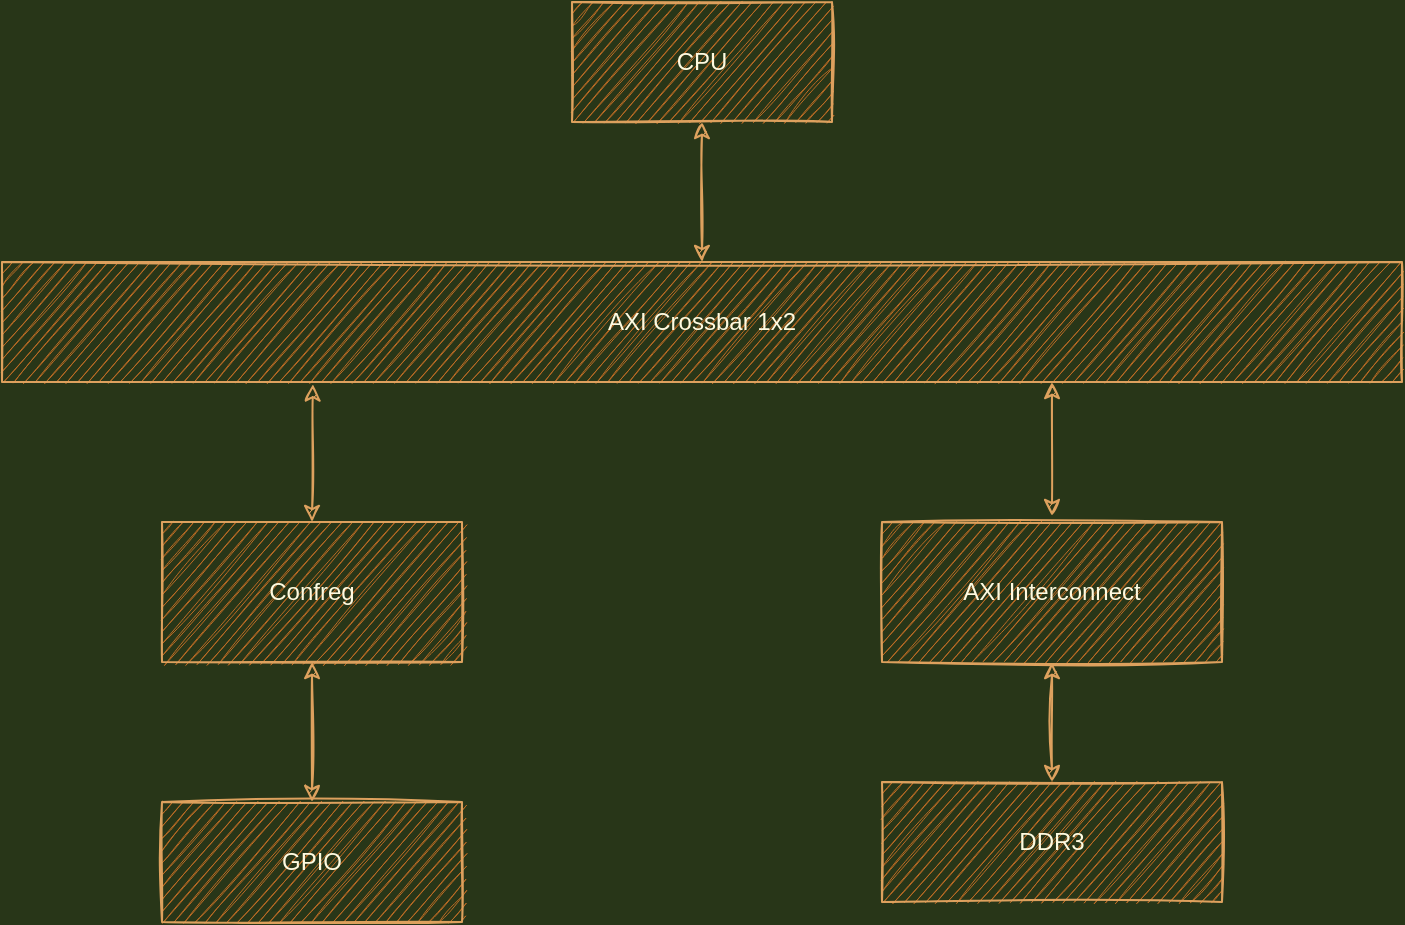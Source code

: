 <mxfile version="14.6.13" type="device"><diagram id="HDPwXgsdb4QMsT3yYTvb" name="第 1 页"><mxGraphModel dx="1038" dy="607" grid="1" gridSize="10" guides="1" tooltips="1" connect="1" arrows="1" fold="1" page="1" pageScale="1" pageWidth="2339" pageHeight="3300" background="#283618" math="0" shadow="0"><root><mxCell id="0"/><mxCell id="1" parent="0"/><mxCell id="4LJPcDUIUvvwjppvQnP6-1" value="CPU" style="rounded=0;whiteSpace=wrap;html=1;fillColor=#BC6C25;strokeColor=#DDA15E;fontColor=#FEFAE0;sketch=1;" vertex="1" parent="1"><mxGeometry x="415" y="70" width="130" height="60" as="geometry"/></mxCell><mxCell id="4LJPcDUIUvvwjppvQnP6-2" value="AXI Crossbar 1x2" style="rounded=0;whiteSpace=wrap;html=1;fillColor=#BC6C25;strokeColor=#DDA15E;fontColor=#FEFAE0;sketch=1;" vertex="1" parent="1"><mxGeometry x="130" y="200" width="700" height="60" as="geometry"/></mxCell><mxCell id="4LJPcDUIUvvwjppvQnP6-3" value="" style="endArrow=classic;startArrow=classic;html=1;exitX=0.5;exitY=0;exitDx=0;exitDy=0;entryX=0.5;entryY=1;entryDx=0;entryDy=0;strokeColor=#DDA15E;fontColor=#FEFAE0;sketch=1;labelBackgroundColor=#283618;" edge="1" parent="1" source="4LJPcDUIUvvwjppvQnP6-2" target="4LJPcDUIUvvwjppvQnP6-1"><mxGeometry width="50" height="50" relative="1" as="geometry"><mxPoint x="460" y="210" as="sourcePoint"/><mxPoint x="490" y="160" as="targetPoint"/></mxGeometry></mxCell><mxCell id="4LJPcDUIUvvwjppvQnP6-5" value="Confreg" style="rounded=0;whiteSpace=wrap;html=1;fillColor=#BC6C25;strokeColor=#DDA15E;fontColor=#FEFAE0;sketch=1;" vertex="1" parent="1"><mxGeometry x="210" y="330" width="150" height="70" as="geometry"/></mxCell><mxCell id="4LJPcDUIUvvwjppvQnP6-6" value="" style="endArrow=classic;startArrow=classic;html=1;exitX=0.5;exitY=0;exitDx=0;exitDy=0;entryX=0.222;entryY=1.02;entryDx=0;entryDy=0;entryPerimeter=0;strokeColor=#DDA15E;fontColor=#FEFAE0;sketch=1;labelBackgroundColor=#283618;" edge="1" parent="1" source="4LJPcDUIUvvwjppvQnP6-5" target="4LJPcDUIUvvwjppvQnP6-2"><mxGeometry width="50" height="50" relative="1" as="geometry"><mxPoint x="230" y="310" as="sourcePoint"/><mxPoint x="225" y="264" as="targetPoint"/></mxGeometry></mxCell><mxCell id="4LJPcDUIUvvwjppvQnP6-7" value="AXI Interconnect" style="rounded=0;whiteSpace=wrap;html=1;fillColor=#BC6C25;strokeColor=#DDA15E;fontColor=#FEFAE0;sketch=1;" vertex="1" parent="1"><mxGeometry x="570" y="330" width="170" height="70" as="geometry"/></mxCell><mxCell id="4LJPcDUIUvvwjppvQnP6-8" value="GPIO" style="rounded=0;whiteSpace=wrap;html=1;fillColor=#BC6C25;strokeColor=#DDA15E;fontColor=#FEFAE0;sketch=1;" vertex="1" parent="1"><mxGeometry x="210" y="470" width="150" height="60" as="geometry"/></mxCell><mxCell id="4LJPcDUIUvvwjppvQnP6-9" value="" style="endArrow=classic;startArrow=classic;html=1;exitX=0.5;exitY=0;exitDx=0;exitDy=0;entryX=0.5;entryY=1;entryDx=0;entryDy=0;strokeColor=#DDA15E;fontColor=#FEFAE0;sketch=1;labelBackgroundColor=#283618;" edge="1" parent="1" source="4LJPcDUIUvvwjppvQnP6-8" target="4LJPcDUIUvvwjppvQnP6-5"><mxGeometry width="50" height="50" relative="1" as="geometry"><mxPoint x="210" y="450" as="sourcePoint"/><mxPoint x="260" y="400" as="targetPoint"/></mxGeometry></mxCell><mxCell id="4LJPcDUIUvvwjppvQnP6-10" value="" style="endArrow=classic;startArrow=classic;html=1;entryX=0.75;entryY=1;entryDx=0;entryDy=0;strokeColor=#DDA15E;fontColor=#FEFAE0;sketch=1;labelBackgroundColor=#283618;" edge="1" parent="1" target="4LJPcDUIUvvwjppvQnP6-2"><mxGeometry width="50" height="50" relative="1" as="geometry"><mxPoint x="655" y="327" as="sourcePoint"/><mxPoint x="660" y="270" as="targetPoint"/></mxGeometry></mxCell><mxCell id="4LJPcDUIUvvwjppvQnP6-11" value="DDR3" style="rounded=0;whiteSpace=wrap;html=1;fillColor=#BC6C25;strokeColor=#DDA15E;fontColor=#FEFAE0;sketch=1;" vertex="1" parent="1"><mxGeometry x="570" y="460" width="170" height="60" as="geometry"/></mxCell><mxCell id="4LJPcDUIUvvwjppvQnP6-12" value="" style="endArrow=classic;startArrow=classic;html=1;exitX=0.5;exitY=0;exitDx=0;exitDy=0;entryX=0.5;entryY=1;entryDx=0;entryDy=0;strokeColor=#DDA15E;fontColor=#FEFAE0;sketch=1;labelBackgroundColor=#283618;" edge="1" parent="1" source="4LJPcDUIUvvwjppvQnP6-11" target="4LJPcDUIUvvwjppvQnP6-7"><mxGeometry width="50" height="50" relative="1" as="geometry"><mxPoint x="590" y="450" as="sourcePoint"/><mxPoint x="640" y="400" as="targetPoint"/></mxGeometry></mxCell></root></mxGraphModel></diagram></mxfile>